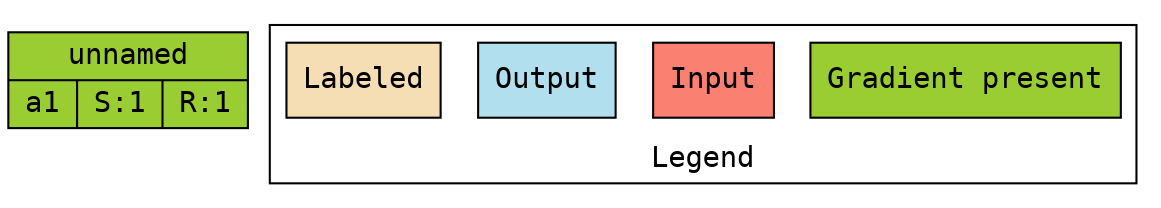 digraph {
    rankdir=BT;
    graph [dpi=50 fontname=Consolas];
    node [shape=record fontname=Consolas];
    edge [fontname=Consolas];
    1 [label="{unnamed|{a1|S:1|R:1}}" fillcolor=yellowgreen style=filled];
    subgraph cluster_legend {
        label="Legend";
        l4 [style=filled fillcolor=yellowgreen label="Gradient present"];
        l3 [style=filled fillcolor=salmon label="Input"];
        l2 [style=filled fillcolor=lightblue2 label="Output"];
        l1 [style=filled fillcolor=wheat label="Labeled"];
    }
}

